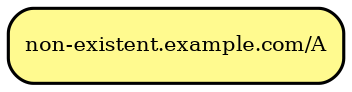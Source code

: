 digraph {
	graph [rankdir="BT"]
	c [label="non-existent.example.com/A", fontsize="10", shape="rectangle", style="rounded,filled", fillcolor="#fffa8f", penwidth="1.5"]
}
